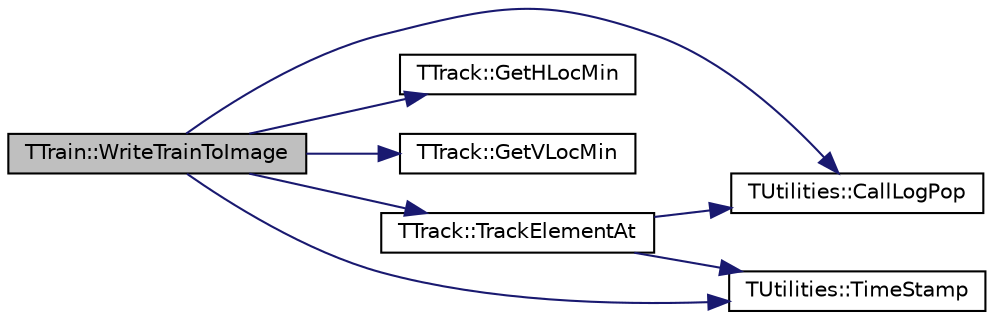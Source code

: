 digraph "TTrain::WriteTrainToImage"
{
 // INTERACTIVE_SVG=YES
 // LATEX_PDF_SIZE
  edge [fontname="Helvetica",fontsize="10",labelfontname="Helvetica",labelfontsize="10"];
  node [fontname="Helvetica",fontsize="10",shape=record];
  rankdir="LR";
  Node1 [label="TTrain::WriteTrainToImage",height=0.2,width=0.4,color="black", fillcolor="grey75", style="filled", fontcolor="black",tooltip="Called by TrainController::WriteTrainsToImage (called by TInterface::SaveOperatingImage1Click) to add..."];
  Node1 -> Node2 [color="midnightblue",fontsize="10",style="solid",fontname="Helvetica"];
  Node2 [label="TUtilities::CallLogPop",height=0.2,width=0.4,color="black", fillcolor="white", style="filled",URL="$class_t_utilities.html#ae1eddca13cc3c492839e131f40ec21c0",tooltip="pops the last entry off the call stack, throws an error if called when empty"];
  Node1 -> Node3 [color="midnightblue",fontsize="10",style="solid",fontname="Helvetica"];
  Node3 [label="TTrack::GetHLocMin",height=0.2,width=0.4,color="black", fillcolor="white", style="filled",URL="$class_t_track.html#a5d25871e34f26d3c4c878fd4707ed375",tooltip=" "];
  Node1 -> Node4 [color="midnightblue",fontsize="10",style="solid",fontname="Helvetica"];
  Node4 [label="TTrack::GetVLocMin",height=0.2,width=0.4,color="black", fillcolor="white", style="filled",URL="$class_t_track.html#ac42bd1e1e148a91396310b1077d2d8e0",tooltip=" "];
  Node1 -> Node5 [color="midnightblue",fontsize="10",style="solid",fontname="Helvetica"];
  Node5 [label="TUtilities::TimeStamp",height=0.2,width=0.4,color="black", fillcolor="white", style="filled",URL="$class_t_utilities.html#a34bd6bb5305bc29afdf424f6d35a921c",tooltip="creates a string of the form 'hh:mm:ss' for use in call & event logging"];
  Node1 -> Node6 [color="midnightblue",fontsize="10",style="solid",fontname="Helvetica"];
  Node6 [label="TTrack::TrackElementAt",height=0.2,width=0.4,color="black", fillcolor="white", style="filled",URL="$class_t_track.html#ad377e5a1f152f2e89832c0f9bcfd261f",tooltip="A range-checked version of TrackVector.at(At)"];
  Node6 -> Node2 [color="midnightblue",fontsize="10",style="solid",fontname="Helvetica"];
  Node6 -> Node5 [color="midnightblue",fontsize="10",style="solid",fontname="Helvetica"];
}

